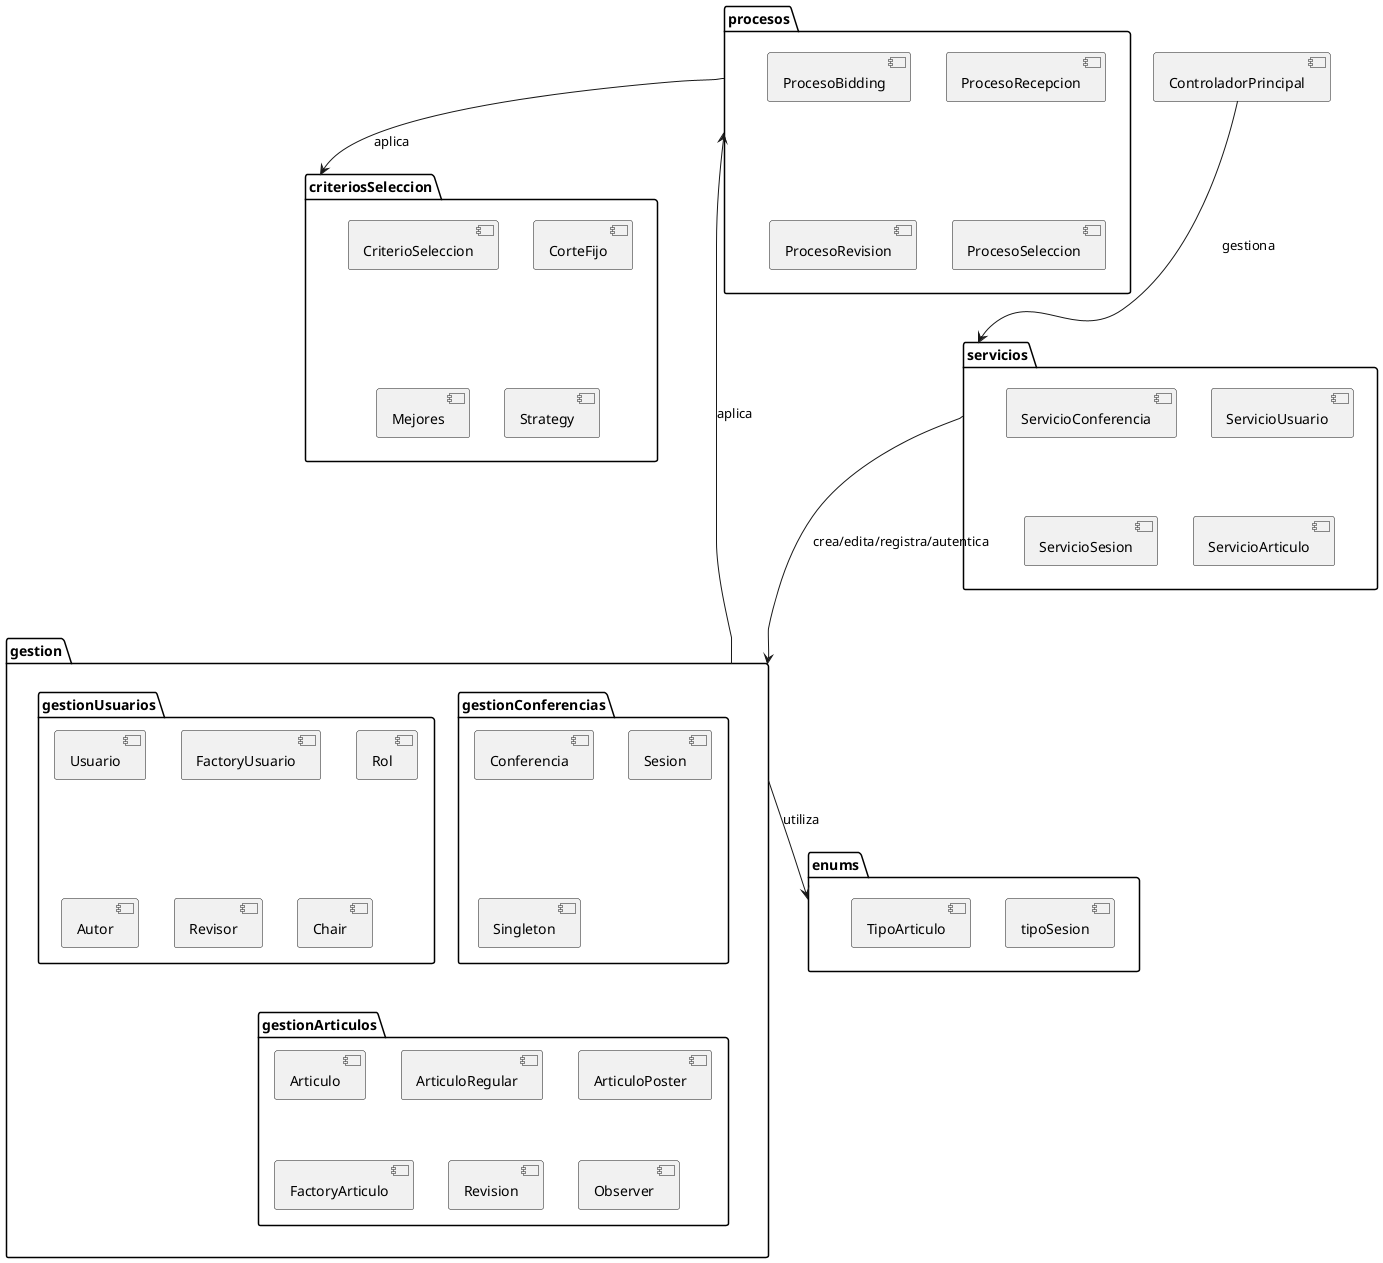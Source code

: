 @startuml DiagramaPaquetes

[ControladorPrincipal]

package enums {
    [tipoSesion]
    [TipoArticulo]
}

package gestion{

    package gestionConferencias {
        [Conferencia]
        [Sesion]
        [Singleton]
    }

    package gestionUsuarios {
        [Usuario]
        [FactoryUsuario]
        [Rol]
        [Autor]
        [Revisor]
        [Chair]
    }

    package gestionArticulos {
        [Articulo]
        [ArticuloRegular]
        [ArticuloPoster]
        [FactoryArticulo]
        [Revision]
        [Observer]
    }
}

package procesos {
    [ProcesoRecepcion]
    [ProcesoBidding]
    [ProcesoRevision]
    [ProcesoSeleccion]
}

package criteriosSeleccion {
    [CriterioSeleccion]
    [CorteFijo]
    [Mejores]
    [Strategy]
}

package servicios {
    [ServicioConferencia]
    [ServicioUsuario]
    [ServicioSesion]
    [ServicioArticulo]
}


ControladorPrincipal -down--> servicios : gestiona
 servicios -down--> gestion : crea/edita/registra/autentica
 gestion -left--> procesos : aplica
 gestion --> enums : utiliza
 procesos --> criteriosSeleccion : aplica

@enduml